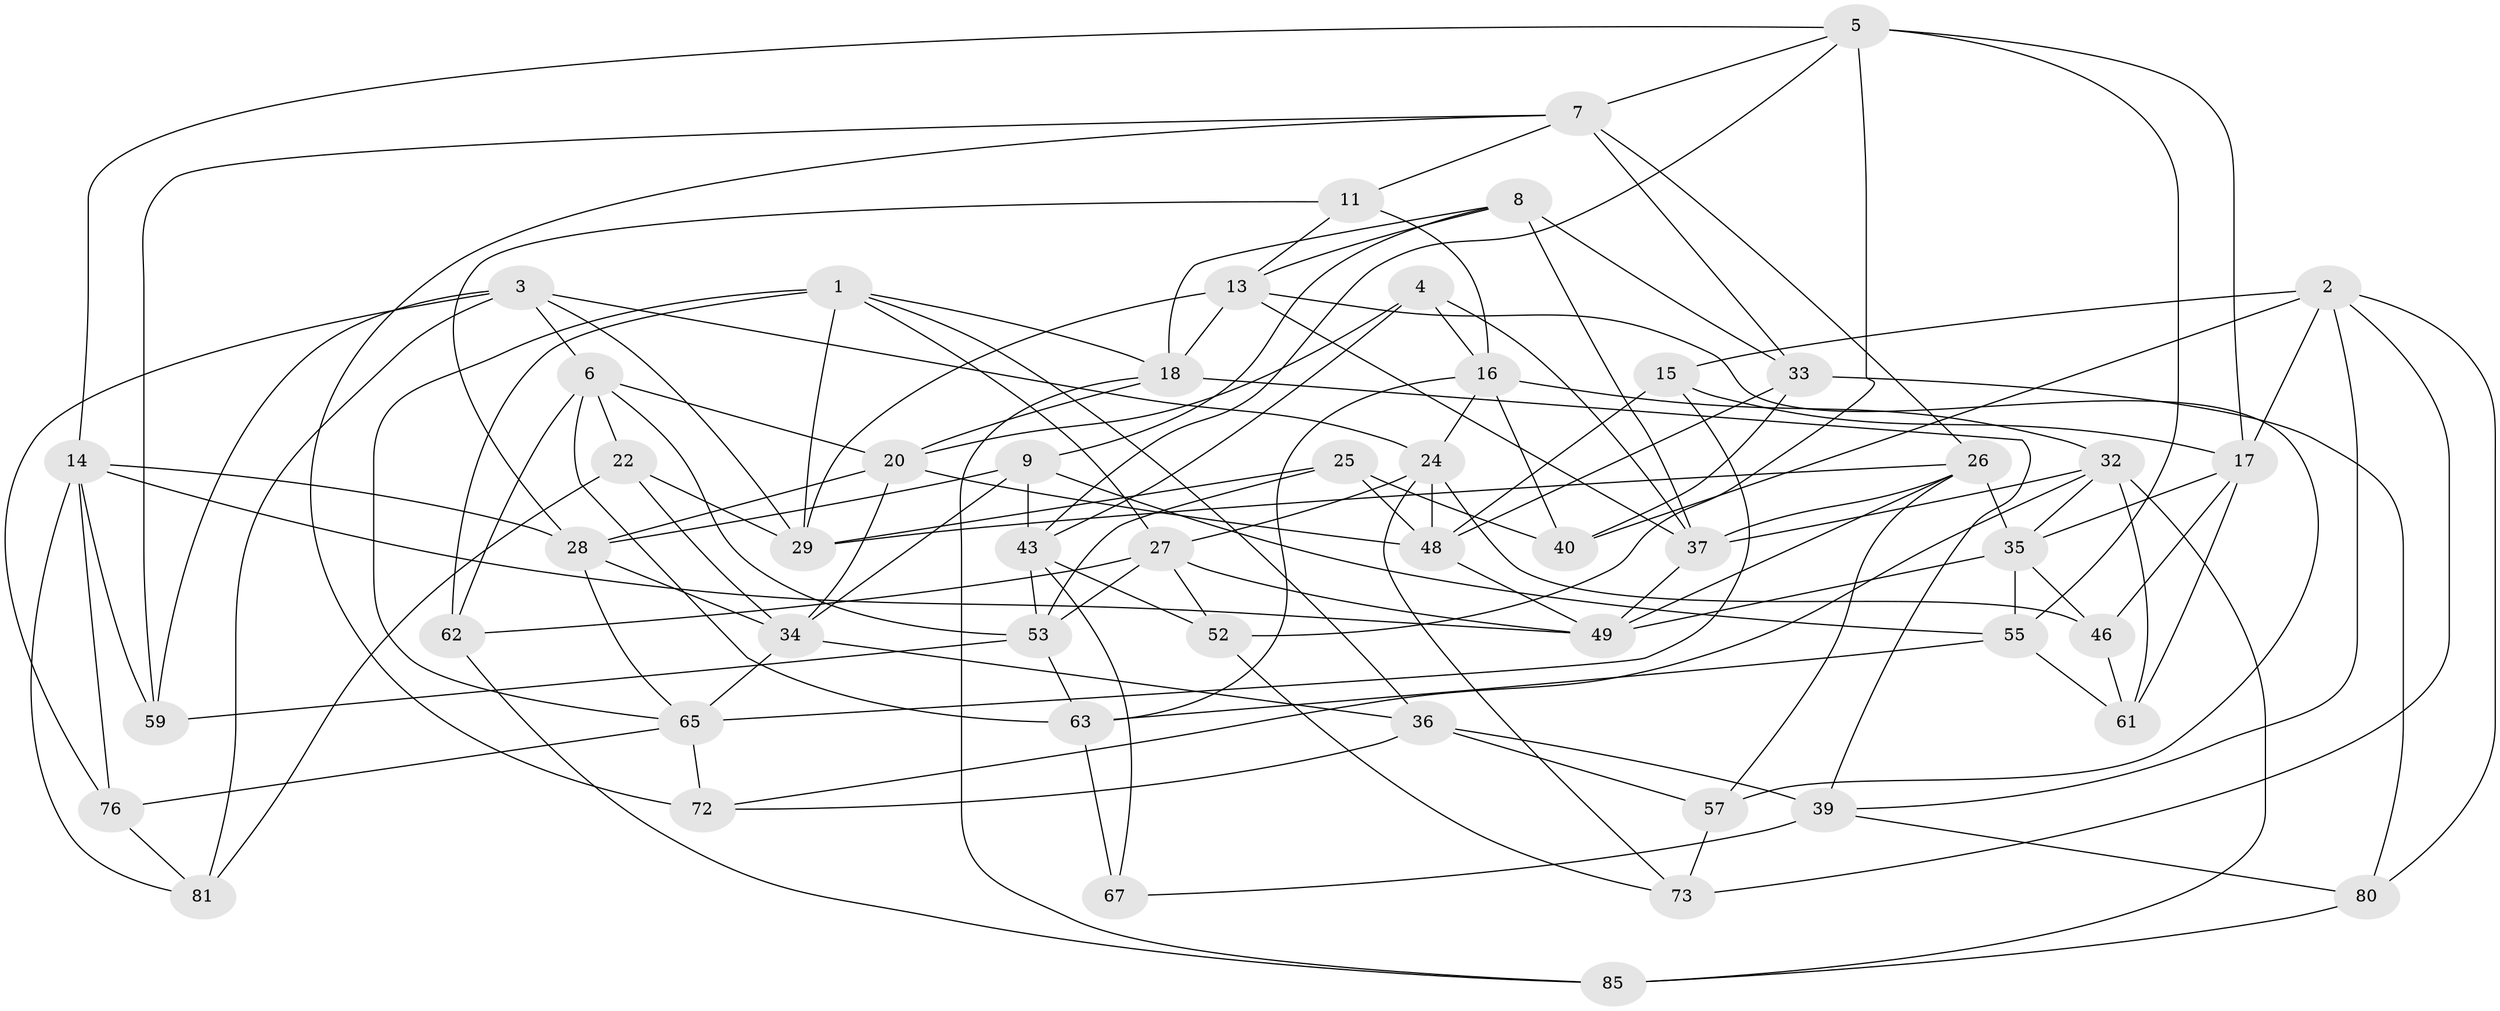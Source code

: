 // original degree distribution, {4: 1.0}
// Generated by graph-tools (version 1.1) at 2025/42/03/06/25 10:42:26]
// undirected, 52 vertices, 133 edges
graph export_dot {
graph [start="1"]
  node [color=gray90,style=filled];
  1 [super="+71"];
  2 [super="+54"];
  3 [super="+84"];
  4;
  5 [super="+12"];
  6 [super="+68"];
  7 [super="+23"];
  8 [super="+30"];
  9 [super="+10"];
  11;
  13 [super="+19"];
  14 [super="+21"];
  15;
  16 [super="+56"];
  17 [super="+47"];
  18 [super="+31"];
  20 [super="+45"];
  22;
  24 [super="+75"];
  25;
  26 [super="+38"];
  27 [super="+69"];
  28 [super="+41"];
  29 [super="+51"];
  32 [super="+77"];
  33 [super="+44"];
  34 [super="+78"];
  35 [super="+42"];
  36 [super="+58"];
  37 [super="+60"];
  39 [super="+79"];
  40;
  43 [super="+50"];
  46;
  48 [super="+66"];
  49 [super="+82"];
  52;
  53 [super="+83"];
  55 [super="+70"];
  57;
  59;
  61;
  62;
  63 [super="+64"];
  65 [super="+74"];
  67;
  72;
  73;
  76;
  80;
  81;
  85;
  1 -- 36;
  1 -- 62;
  1 -- 29;
  1 -- 65;
  1 -- 18;
  1 -- 27;
  2 -- 73;
  2 -- 80;
  2 -- 40;
  2 -- 15;
  2 -- 39;
  2 -- 17;
  3 -- 76;
  3 -- 6;
  3 -- 24;
  3 -- 81;
  3 -- 59;
  3 -- 29;
  4 -- 20;
  4 -- 43;
  4 -- 16;
  4 -- 37;
  5 -- 52;
  5 -- 43;
  5 -- 14;
  5 -- 17;
  5 -- 55;
  5 -- 7;
  6 -- 53;
  6 -- 62;
  6 -- 22;
  6 -- 63;
  6 -- 20;
  7 -- 72;
  7 -- 11;
  7 -- 33;
  7 -- 26;
  7 -- 59;
  8 -- 33 [weight=2];
  8 -- 13;
  8 -- 9;
  8 -- 18;
  8 -- 37;
  9 -- 28;
  9 -- 43;
  9 -- 34;
  9 -- 55 [weight=2];
  11 -- 28;
  11 -- 16;
  11 -- 13;
  13 -- 29;
  13 -- 57;
  13 -- 37;
  13 -- 18;
  14 -- 76;
  14 -- 28;
  14 -- 81;
  14 -- 59;
  14 -- 49;
  15 -- 17;
  15 -- 48;
  15 -- 65;
  16 -- 63;
  16 -- 24;
  16 -- 40;
  16 -- 32;
  17 -- 46;
  17 -- 35;
  17 -- 61;
  18 -- 20;
  18 -- 85;
  18 -- 39;
  20 -- 28;
  20 -- 48;
  20 -- 34;
  22 -- 34;
  22 -- 81;
  22 -- 29;
  24 -- 46;
  24 -- 73;
  24 -- 27;
  24 -- 48;
  25 -- 53;
  25 -- 40;
  25 -- 29;
  25 -- 48;
  26 -- 29;
  26 -- 49;
  26 -- 57;
  26 -- 37;
  26 -- 35;
  27 -- 62;
  27 -- 52;
  27 -- 53;
  27 -- 49;
  28 -- 65;
  28 -- 34;
  32 -- 85;
  32 -- 35;
  32 -- 37;
  32 -- 72;
  32 -- 61;
  33 -- 80;
  33 -- 40;
  33 -- 48;
  34 -- 36;
  34 -- 65;
  35 -- 46;
  35 -- 55;
  35 -- 49;
  36 -- 57;
  36 -- 72;
  36 -- 39 [weight=2];
  37 -- 49;
  39 -- 67;
  39 -- 80;
  43 -- 52;
  43 -- 67;
  43 -- 53;
  46 -- 61;
  48 -- 49;
  52 -- 73;
  53 -- 59;
  53 -- 63;
  55 -- 63;
  55 -- 61;
  57 -- 73;
  62 -- 85;
  63 -- 67 [weight=2];
  65 -- 72;
  65 -- 76;
  76 -- 81;
  80 -- 85;
}
